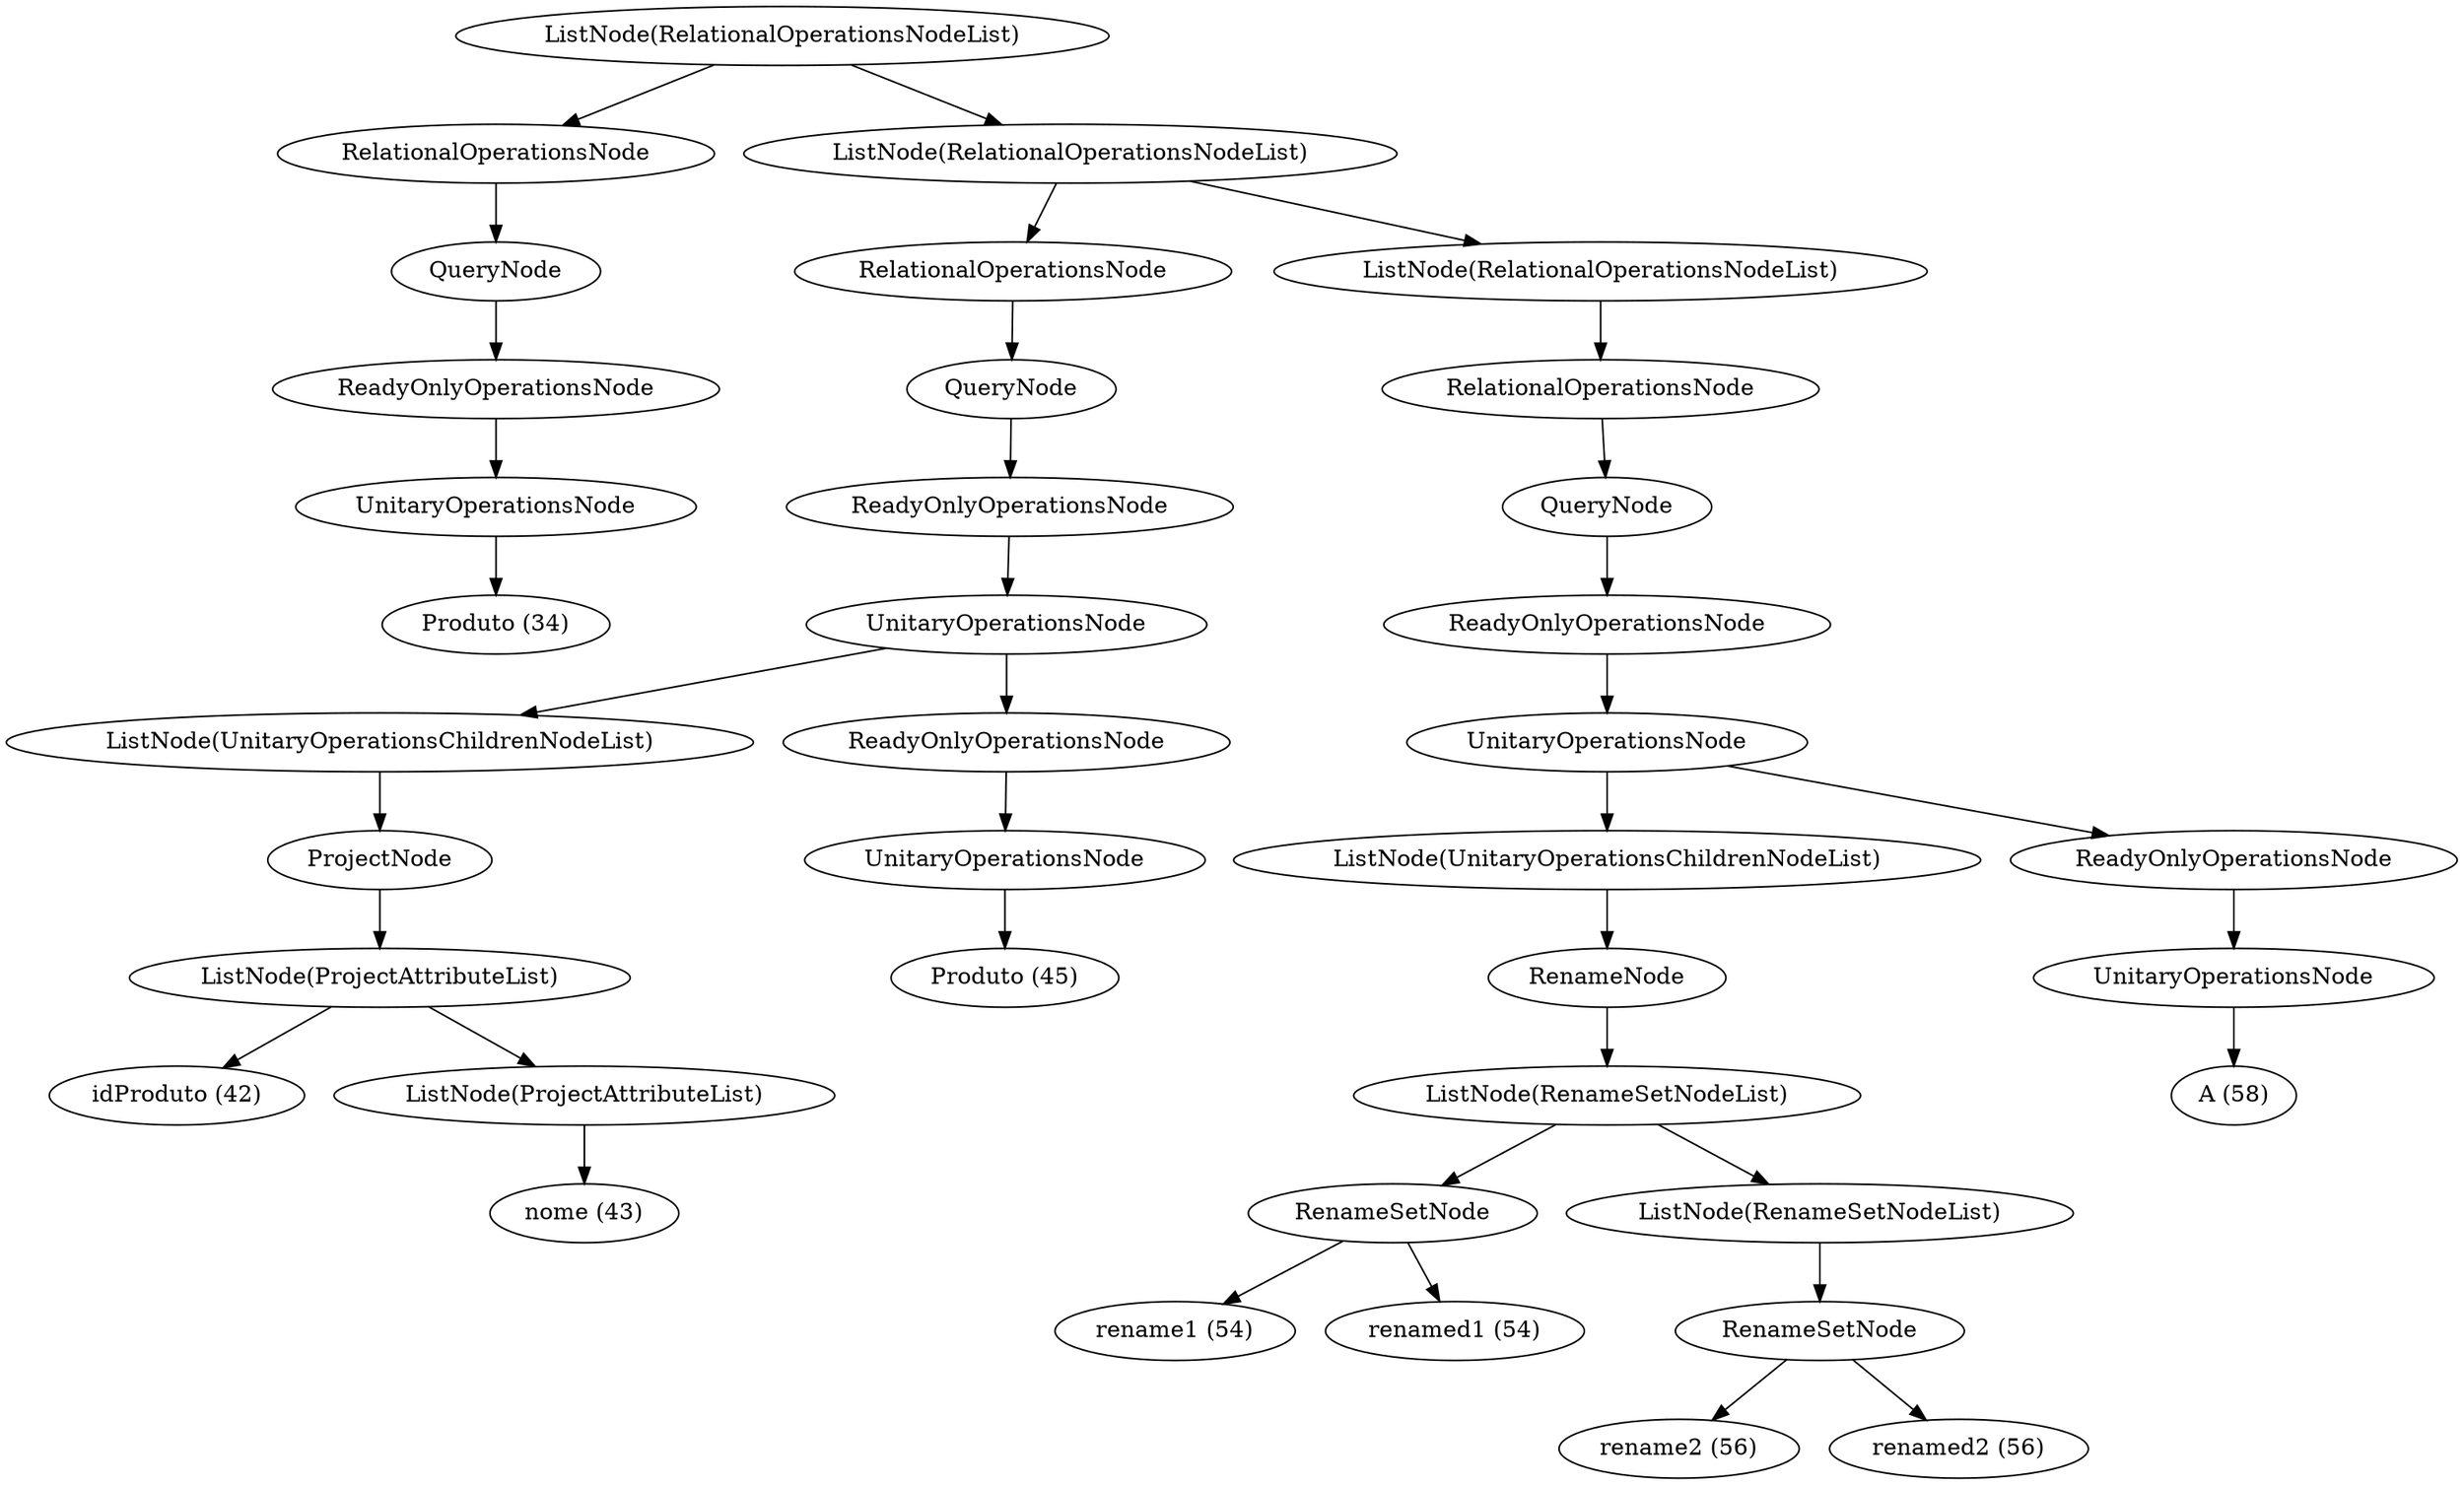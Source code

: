 digraph RQL{

	30 [label="ListNode(RelationalOperationsNodeList)"];
	30 -> 31;
	30 -> 35;
	subgraph teste{
		31 [label="RelationalOperationsNode"];
		31 -> 32;
		32 [label="QueryNode"];
		32 -> 33;
		33 [label="ReadyOnlyOperationsNode"];
		33 -> 34;
		34 [label="UnitaryOperationsNode"];
		34 -> "Produto (34)";
		35 [label="ListNode(RelationalOperationsNodeList)"];
		35 -> 36;
		35 -> 46;
	}
	subgraph teste2{
		36 [label="RelationalOperationsNode"];
		36 -> 37;
		37 [label="QueryNode"];
		37 -> 38;
		38 [label="ReadyOnlyOperationsNode"];
		38 -> 39;
		39 [label="UnitaryOperationsNode"];
		39 -> 40;
		39 -> 44; 
		40 [label="ListNode(UnitaryOperationsChildrenNodeList)"];
		40 -> 41;
		41 [label="ProjectNode"];
		41 -> 42;
		42 [label="ListNode(ProjectAttributeList)"];
		42 -> "idProduto (42)";
		42 -> 43;
		43 [label="ListNode(ProjectAttributeList)"];
		43 -> "nome (43)";
		44 [label="ReadyOnlyOperationsNode"];
		44 -> 45;
		45 [label="UnitaryOperationsNode"];
		45 -> "Produto (45)";
		46 [label="ListNode(RelationalOperationsNodeList)"];
		46 -> 47;
	}
	subgraph teste3{
		47 [label="RelationalOperationsNode"];
		47 -> 48;
		48 [label="QueryNode"];
		48 -> 49;
		49 [label="ReadyOnlyOperationsNode"];
		49 -> 50;
		50 [label="UnitaryOperationsNode"];
		50 -> 51;
		50 -> 57; 
		51 [label="ListNode(UnitaryOperationsChildrenNodeList)"];
		51 -> 52;
		52 [label="RenameNode"];
		52 -> 53;
		53 [label="ListNode(RenameSetNodeList)"];
		53 -> 54;
		53 -> 55;
		54 [label="RenameSetNode"];
		54 -> "rename1 (54)";
		54 -> "renamed1 (54)";
		55 [label="ListNode(RenameSetNodeList)"];
		55 -> 56;
		56 [label="RenameSetNode"];
		56 -> "rename2 (56)";
		56 -> "renamed2 (56)";
		57 [label="ReadyOnlyOperationsNode"];
		57 -> 58;
		58 [label="UnitaryOperationsNode"];
		58 -> "A (58)";
	}
}